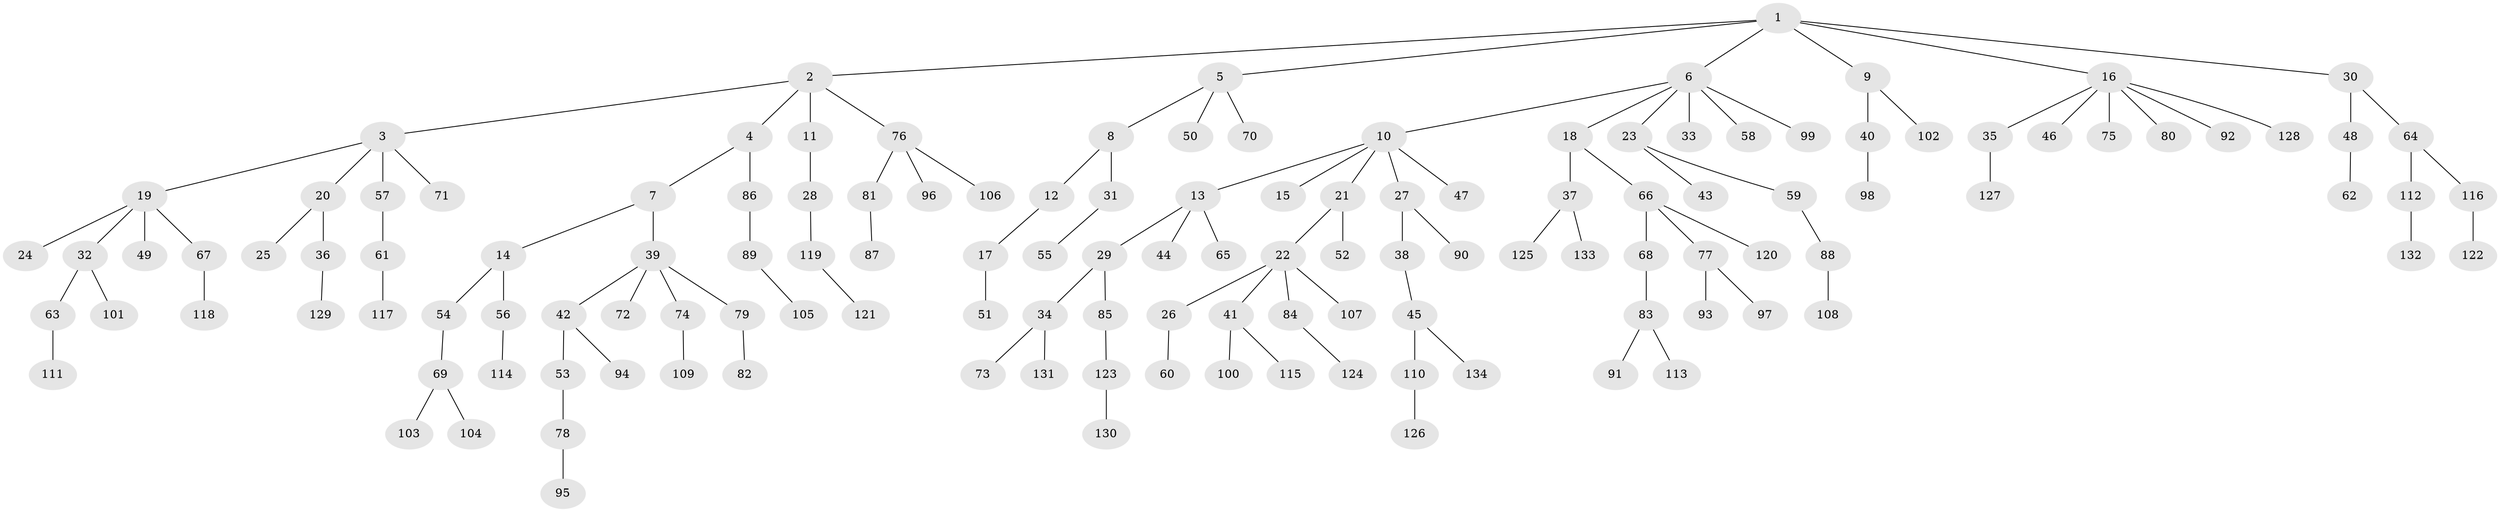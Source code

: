 // coarse degree distribution, {9: 0.029850746268656716, 5: 0.014925373134328358, 3: 0.14925373134328357, 7: 0.014925373134328358, 1: 0.5671641791044776, 2: 0.19402985074626866, 4: 0.029850746268656716}
// Generated by graph-tools (version 1.1) at 2025/19/03/04/25 18:19:03]
// undirected, 134 vertices, 133 edges
graph export_dot {
graph [start="1"]
  node [color=gray90,style=filled];
  1;
  2;
  3;
  4;
  5;
  6;
  7;
  8;
  9;
  10;
  11;
  12;
  13;
  14;
  15;
  16;
  17;
  18;
  19;
  20;
  21;
  22;
  23;
  24;
  25;
  26;
  27;
  28;
  29;
  30;
  31;
  32;
  33;
  34;
  35;
  36;
  37;
  38;
  39;
  40;
  41;
  42;
  43;
  44;
  45;
  46;
  47;
  48;
  49;
  50;
  51;
  52;
  53;
  54;
  55;
  56;
  57;
  58;
  59;
  60;
  61;
  62;
  63;
  64;
  65;
  66;
  67;
  68;
  69;
  70;
  71;
  72;
  73;
  74;
  75;
  76;
  77;
  78;
  79;
  80;
  81;
  82;
  83;
  84;
  85;
  86;
  87;
  88;
  89;
  90;
  91;
  92;
  93;
  94;
  95;
  96;
  97;
  98;
  99;
  100;
  101;
  102;
  103;
  104;
  105;
  106;
  107;
  108;
  109;
  110;
  111;
  112;
  113;
  114;
  115;
  116;
  117;
  118;
  119;
  120;
  121;
  122;
  123;
  124;
  125;
  126;
  127;
  128;
  129;
  130;
  131;
  132;
  133;
  134;
  1 -- 2;
  1 -- 5;
  1 -- 6;
  1 -- 9;
  1 -- 16;
  1 -- 30;
  2 -- 3;
  2 -- 4;
  2 -- 11;
  2 -- 76;
  3 -- 19;
  3 -- 20;
  3 -- 57;
  3 -- 71;
  4 -- 7;
  4 -- 86;
  5 -- 8;
  5 -- 50;
  5 -- 70;
  6 -- 10;
  6 -- 18;
  6 -- 23;
  6 -- 33;
  6 -- 58;
  6 -- 99;
  7 -- 14;
  7 -- 39;
  8 -- 12;
  8 -- 31;
  9 -- 40;
  9 -- 102;
  10 -- 13;
  10 -- 15;
  10 -- 21;
  10 -- 27;
  10 -- 47;
  11 -- 28;
  12 -- 17;
  13 -- 29;
  13 -- 44;
  13 -- 65;
  14 -- 54;
  14 -- 56;
  16 -- 35;
  16 -- 46;
  16 -- 75;
  16 -- 80;
  16 -- 92;
  16 -- 128;
  17 -- 51;
  18 -- 37;
  18 -- 66;
  19 -- 24;
  19 -- 32;
  19 -- 49;
  19 -- 67;
  20 -- 25;
  20 -- 36;
  21 -- 22;
  21 -- 52;
  22 -- 26;
  22 -- 41;
  22 -- 84;
  22 -- 107;
  23 -- 43;
  23 -- 59;
  26 -- 60;
  27 -- 38;
  27 -- 90;
  28 -- 119;
  29 -- 34;
  29 -- 85;
  30 -- 48;
  30 -- 64;
  31 -- 55;
  32 -- 63;
  32 -- 101;
  34 -- 73;
  34 -- 131;
  35 -- 127;
  36 -- 129;
  37 -- 125;
  37 -- 133;
  38 -- 45;
  39 -- 42;
  39 -- 72;
  39 -- 74;
  39 -- 79;
  40 -- 98;
  41 -- 100;
  41 -- 115;
  42 -- 53;
  42 -- 94;
  45 -- 110;
  45 -- 134;
  48 -- 62;
  53 -- 78;
  54 -- 69;
  56 -- 114;
  57 -- 61;
  59 -- 88;
  61 -- 117;
  63 -- 111;
  64 -- 112;
  64 -- 116;
  66 -- 68;
  66 -- 77;
  66 -- 120;
  67 -- 118;
  68 -- 83;
  69 -- 103;
  69 -- 104;
  74 -- 109;
  76 -- 81;
  76 -- 96;
  76 -- 106;
  77 -- 93;
  77 -- 97;
  78 -- 95;
  79 -- 82;
  81 -- 87;
  83 -- 91;
  83 -- 113;
  84 -- 124;
  85 -- 123;
  86 -- 89;
  88 -- 108;
  89 -- 105;
  110 -- 126;
  112 -- 132;
  116 -- 122;
  119 -- 121;
  123 -- 130;
}
